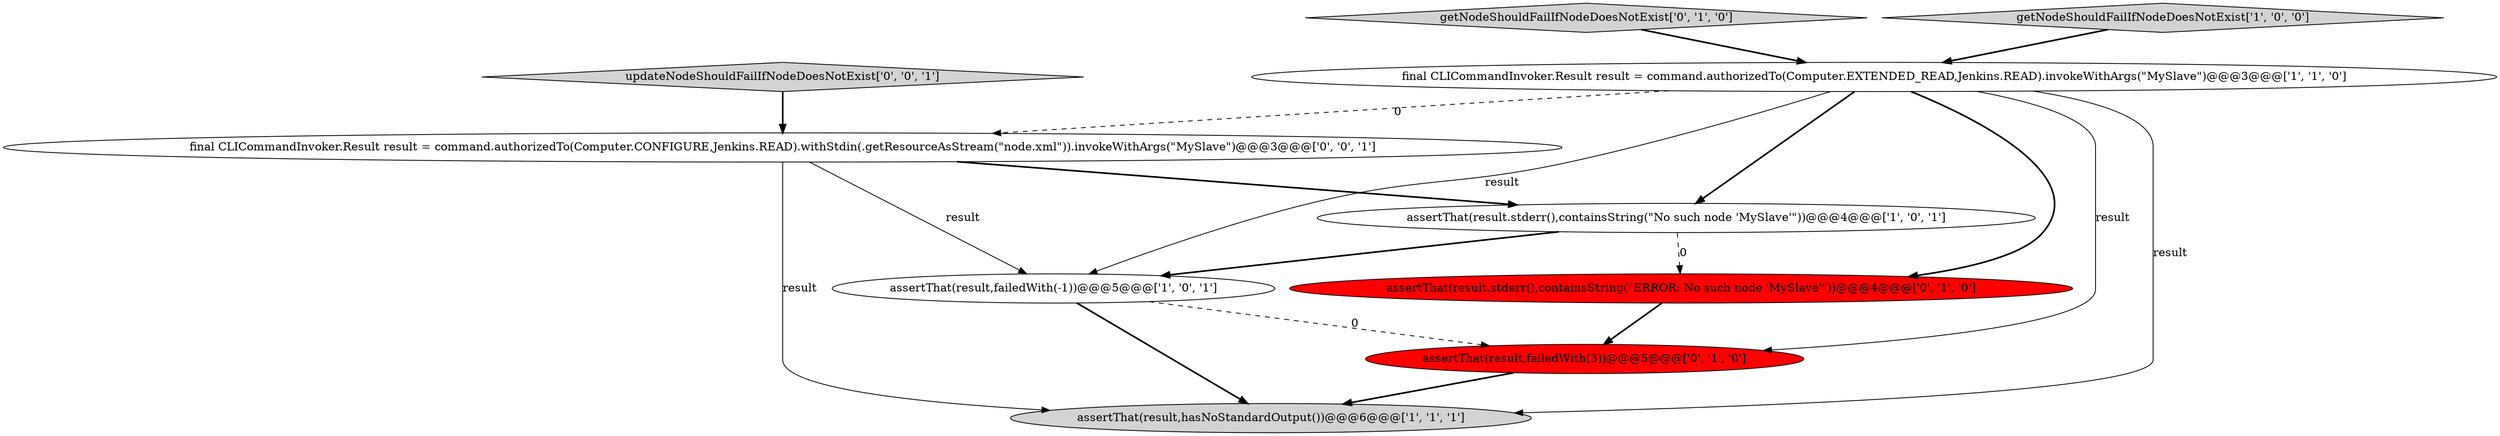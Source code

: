 digraph {
9 [style = filled, label = "final CLICommandInvoker.Result result = command.authorizedTo(Computer.CONFIGURE,Jenkins.READ).withStdin(.getResourceAsStream(\"node.xml\")).invokeWithArgs(\"MySlave\")@@@3@@@['0', '0', '1']", fillcolor = white, shape = ellipse image = "AAA0AAABBB3BBB"];
1 [style = filled, label = "assertThat(result,failedWith(-1))@@@5@@@['1', '0', '1']", fillcolor = white, shape = ellipse image = "AAA0AAABBB1BBB"];
5 [style = filled, label = "getNodeShouldFailIfNodeDoesNotExist['0', '1', '0']", fillcolor = lightgray, shape = diamond image = "AAA0AAABBB2BBB"];
6 [style = filled, label = "assertThat(result,failedWith(3))@@@5@@@['0', '1', '0']", fillcolor = red, shape = ellipse image = "AAA1AAABBB2BBB"];
3 [style = filled, label = "getNodeShouldFailIfNodeDoesNotExist['1', '0', '0']", fillcolor = lightgray, shape = diamond image = "AAA0AAABBB1BBB"];
4 [style = filled, label = "assertThat(result,hasNoStandardOutput())@@@6@@@['1', '1', '1']", fillcolor = lightgray, shape = ellipse image = "AAA0AAABBB1BBB"];
7 [style = filled, label = "assertThat(result.stderr(),containsString(\"ERROR: No such node 'MySlave'\"))@@@4@@@['0', '1', '0']", fillcolor = red, shape = ellipse image = "AAA1AAABBB2BBB"];
0 [style = filled, label = "assertThat(result.stderr(),containsString(\"No such node 'MySlave'\"))@@@4@@@['1', '0', '1']", fillcolor = white, shape = ellipse image = "AAA0AAABBB1BBB"];
8 [style = filled, label = "updateNodeShouldFailIfNodeDoesNotExist['0', '0', '1']", fillcolor = lightgray, shape = diamond image = "AAA0AAABBB3BBB"];
2 [style = filled, label = "final CLICommandInvoker.Result result = command.authorizedTo(Computer.EXTENDED_READ,Jenkins.READ).invokeWithArgs(\"MySlave\")@@@3@@@['1', '1', '0']", fillcolor = white, shape = ellipse image = "AAA0AAABBB1BBB"];
2->6 [style = solid, label="result"];
6->4 [style = bold, label=""];
1->4 [style = bold, label=""];
5->2 [style = bold, label=""];
2->0 [style = bold, label=""];
2->1 [style = solid, label="result"];
9->1 [style = solid, label="result"];
2->7 [style = bold, label=""];
9->0 [style = bold, label=""];
3->2 [style = bold, label=""];
2->4 [style = solid, label="result"];
0->7 [style = dashed, label="0"];
2->9 [style = dashed, label="0"];
1->6 [style = dashed, label="0"];
0->1 [style = bold, label=""];
9->4 [style = solid, label="result"];
7->6 [style = bold, label=""];
8->9 [style = bold, label=""];
}
